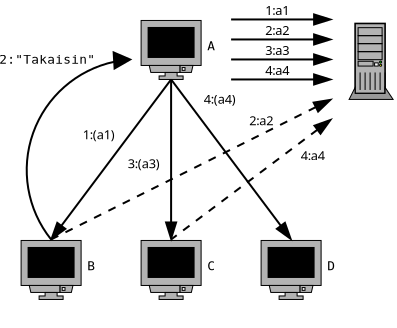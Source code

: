 <?xml version="1.0"?>
<dia:diagram xmlns:dia="http://www.lysator.liu.se/~alla/dia/">
  <dia:layer name="Background" visible="true">
    <dia:object type="Network - General Computer (Tower)" version="0" id="O0">
      <dia:attribute name="obj_pos">
        <dia:point val="62,6"/>
      </dia:attribute>
      <dia:attribute name="obj_bb">
        <dia:rectangle val="60.91,2.16;63.09,7.1"/>
      </dia:attribute>
      <dia:attribute name="elem_corner">
        <dia:point val="60.95,2.2"/>
      </dia:attribute>
      <dia:attribute name="elem_width">
        <dia:real val="2.1"/>
      </dia:attribute>
      <dia:attribute name="elem_height">
        <dia:real val="3.8"/>
      </dia:attribute>
      <dia:attribute name="magnify">
        <dia:real val="1"/>
      </dia:attribute>
      <dia:attribute name="text">
        <dia:composite type="text">
          <dia:attribute name="string">
            <dia:string>##</dia:string>
          </dia:attribute>
          <dia:attribute name="font">
            <dia:font name="Courier"/>
          </dia:attribute>
          <dia:attribute name="height">
            <dia:real val="1"/>
          </dia:attribute>
          <dia:attribute name="pos">
            <dia:point val="62,6.943"/>
          </dia:attribute>
          <dia:attribute name="color">
            <dia:color val="#000000"/>
          </dia:attribute>
          <dia:attribute name="alignment">
            <dia:enum val="1"/>
          </dia:attribute>
        </dia:composite>
      </dia:attribute>
    </dia:object>
    <dia:group>
      <dia:object type="Network - General Monitor (With Stand)" version="0" id="O1">
        <dia:attribute name="obj_pos">
          <dia:point val="52,5"/>
        </dia:attribute>
        <dia:attribute name="obj_bb">
          <dia:rectangle val="50.46,2.01;53.54,6.1"/>
        </dia:attribute>
        <dia:attribute name="elem_corner">
          <dia:point val="50.5,2.05"/>
        </dia:attribute>
        <dia:attribute name="elem_width">
          <dia:real val="3"/>
        </dia:attribute>
        <dia:attribute name="elem_height">
          <dia:real val="2.95"/>
        </dia:attribute>
        <dia:attribute name="magnify">
          <dia:real val="1"/>
        </dia:attribute>
        <dia:attribute name="text">
          <dia:composite type="text">
            <dia:attribute name="string">
              <dia:string>##</dia:string>
            </dia:attribute>
            <dia:attribute name="font">
              <dia:font name="Courier"/>
            </dia:attribute>
            <dia:attribute name="height">
              <dia:real val="1"/>
            </dia:attribute>
            <dia:attribute name="pos">
              <dia:point val="52,5.943"/>
            </dia:attribute>
            <dia:attribute name="color">
              <dia:color val="#000000"/>
            </dia:attribute>
            <dia:attribute name="alignment">
              <dia:enum val="1"/>
            </dia:attribute>
          </dia:composite>
        </dia:attribute>
      </dia:object>
      <dia:object type="Standard - Text" version="0" id="O2">
        <dia:attribute name="obj_pos">
          <dia:point val="54.001,3.535"/>
        </dia:attribute>
        <dia:attribute name="obj_bb">
          <dia:rectangle val="53.449,2.84;54.503,3.64"/>
        </dia:attribute>
        <dia:attribute name="text">
          <dia:composite type="text">
            <dia:attribute name="string">
              <dia:string>#A#</dia:string>
            </dia:attribute>
            <dia:attribute name="font">
              <dia:font name="Courier"/>
            </dia:attribute>
            <dia:attribute name="height">
              <dia:real val="0.8"/>
            </dia:attribute>
            <dia:attribute name="pos">
              <dia:point val="54.001,3.535"/>
            </dia:attribute>
            <dia:attribute name="color">
              <dia:color val="#000000"/>
            </dia:attribute>
            <dia:attribute name="alignment">
              <dia:enum val="1"/>
            </dia:attribute>
          </dia:composite>
        </dia:attribute>
      </dia:object>
    </dia:group>
    <dia:group>
      <dia:object type="Network - General Monitor (With Stand)" version="0" id="O3">
        <dia:attribute name="obj_pos">
          <dia:point val="52,16"/>
        </dia:attribute>
        <dia:attribute name="obj_bb">
          <dia:rectangle val="50.46,13.01;53.54,17.1"/>
        </dia:attribute>
        <dia:attribute name="elem_corner">
          <dia:point val="50.5,13.05"/>
        </dia:attribute>
        <dia:attribute name="elem_width">
          <dia:real val="3"/>
        </dia:attribute>
        <dia:attribute name="elem_height">
          <dia:real val="2.95"/>
        </dia:attribute>
        <dia:attribute name="magnify">
          <dia:real val="1"/>
        </dia:attribute>
        <dia:attribute name="text">
          <dia:composite type="text">
            <dia:attribute name="string">
              <dia:string>##</dia:string>
            </dia:attribute>
            <dia:attribute name="font">
              <dia:font name="Courier"/>
            </dia:attribute>
            <dia:attribute name="height">
              <dia:real val="1"/>
            </dia:attribute>
            <dia:attribute name="pos">
              <dia:point val="52,16.943"/>
            </dia:attribute>
            <dia:attribute name="color">
              <dia:color val="#000000"/>
            </dia:attribute>
            <dia:attribute name="alignment">
              <dia:enum val="1"/>
            </dia:attribute>
          </dia:composite>
        </dia:attribute>
      </dia:object>
      <dia:object type="Standard - Text" version="0" id="O4">
        <dia:attribute name="obj_pos">
          <dia:point val="54.001,14.535"/>
        </dia:attribute>
        <dia:attribute name="obj_bb">
          <dia:rectangle val="53.449,13.841;54.503,14.64"/>
        </dia:attribute>
        <dia:attribute name="text">
          <dia:composite type="text">
            <dia:attribute name="string">
              <dia:string>#C#</dia:string>
            </dia:attribute>
            <dia:attribute name="font">
              <dia:font name="Courier"/>
            </dia:attribute>
            <dia:attribute name="height">
              <dia:real val="0.8"/>
            </dia:attribute>
            <dia:attribute name="pos">
              <dia:point val="54.001,14.535"/>
            </dia:attribute>
            <dia:attribute name="color">
              <dia:color val="#000000"/>
            </dia:attribute>
            <dia:attribute name="alignment">
              <dia:enum val="1"/>
            </dia:attribute>
          </dia:composite>
        </dia:attribute>
      </dia:object>
    </dia:group>
    <dia:group>
      <dia:object type="Network - General Monitor (With Stand)" version="0" id="O5">
        <dia:attribute name="obj_pos">
          <dia:point val="58,16"/>
        </dia:attribute>
        <dia:attribute name="obj_bb">
          <dia:rectangle val="56.46,13.01;59.54,17.1"/>
        </dia:attribute>
        <dia:attribute name="elem_corner">
          <dia:point val="56.5,13.05"/>
        </dia:attribute>
        <dia:attribute name="elem_width">
          <dia:real val="3"/>
        </dia:attribute>
        <dia:attribute name="elem_height">
          <dia:real val="2.95"/>
        </dia:attribute>
        <dia:attribute name="magnify">
          <dia:real val="1"/>
        </dia:attribute>
        <dia:attribute name="text">
          <dia:composite type="text">
            <dia:attribute name="string">
              <dia:string>##</dia:string>
            </dia:attribute>
            <dia:attribute name="font">
              <dia:font name="Courier"/>
            </dia:attribute>
            <dia:attribute name="height">
              <dia:real val="1"/>
            </dia:attribute>
            <dia:attribute name="pos">
              <dia:point val="58,16.943"/>
            </dia:attribute>
            <dia:attribute name="color">
              <dia:color val="#000000"/>
            </dia:attribute>
            <dia:attribute name="alignment">
              <dia:enum val="1"/>
            </dia:attribute>
          </dia:composite>
        </dia:attribute>
      </dia:object>
      <dia:object type="Standard - Text" version="0" id="O6">
        <dia:attribute name="obj_pos">
          <dia:point val="60.001,14.535"/>
        </dia:attribute>
        <dia:attribute name="obj_bb">
          <dia:rectangle val="59.449,13.841;60.503,14.64"/>
        </dia:attribute>
        <dia:attribute name="text">
          <dia:composite type="text">
            <dia:attribute name="string">
              <dia:string>#D#</dia:string>
            </dia:attribute>
            <dia:attribute name="font">
              <dia:font name="Courier"/>
            </dia:attribute>
            <dia:attribute name="height">
              <dia:real val="0.8"/>
            </dia:attribute>
            <dia:attribute name="pos">
              <dia:point val="60.001,14.535"/>
            </dia:attribute>
            <dia:attribute name="color">
              <dia:color val="#000000"/>
            </dia:attribute>
            <dia:attribute name="alignment">
              <dia:enum val="1"/>
            </dia:attribute>
          </dia:composite>
        </dia:attribute>
      </dia:object>
    </dia:group>
    <dia:object type="UML - Message" version="0" id="O7">
      <dia:attribute name="obj_pos">
        <dia:point val="60,7"/>
      </dia:attribute>
      <dia:attribute name="obj_bb">
        <dia:rectangle val="51.76,6.96;60.338,13.32"/>
      </dia:attribute>
      <dia:attribute name="conn_endpoints">
        <dia:point val="60,7"/>
        <dia:point val="52,13"/>
      </dia:attribute>
      <dia:attribute name="text">
        <dia:string>#4:a4#</dia:string>
      </dia:attribute>
      <dia:attribute name="text_pos">
        <dia:point val="59.08,9.041"/>
      </dia:attribute>
      <dia:attribute name="type">
        <dia:int val="4"/>
      </dia:attribute>
    </dia:object>
    <dia:object type="UML - Message" version="0" id="O8">
      <dia:attribute name="obj_pos">
        <dia:point val="55,4"/>
      </dia:attribute>
      <dia:attribute name="obj_bb">
        <dia:rectangle val="54.95,3.083;60.05,4.4"/>
      </dia:attribute>
      <dia:attribute name="conn_endpoints">
        <dia:point val="55,4"/>
        <dia:point val="60,4"/>
      </dia:attribute>
      <dia:attribute name="text">
        <dia:string>#3:a3#</dia:string>
      </dia:attribute>
      <dia:attribute name="text_pos">
        <dia:point val="57.307,3.777"/>
      </dia:attribute>
      <dia:attribute name="type">
        <dia:int val="0"/>
      </dia:attribute>
    </dia:object>
    <dia:object type="UML - Message" version="0" id="O9">
      <dia:attribute name="obj_pos">
        <dia:point val="55,5"/>
      </dia:attribute>
      <dia:attribute name="obj_bb">
        <dia:rectangle val="54.95,4.083;60.05,5.4"/>
      </dia:attribute>
      <dia:attribute name="conn_endpoints">
        <dia:point val="55,5"/>
        <dia:point val="60,5"/>
      </dia:attribute>
      <dia:attribute name="text">
        <dia:string>#4:a4#</dia:string>
      </dia:attribute>
      <dia:attribute name="text_pos">
        <dia:point val="57.307,4.777"/>
      </dia:attribute>
      <dia:attribute name="type">
        <dia:int val="0"/>
      </dia:attribute>
    </dia:object>
    <dia:object type="UML - Message" version="0" id="O10">
      <dia:attribute name="obj_pos">
        <dia:point val="55,3"/>
      </dia:attribute>
      <dia:attribute name="obj_bb">
        <dia:rectangle val="54.95,2.083;60.05,3.4"/>
      </dia:attribute>
      <dia:attribute name="conn_endpoints">
        <dia:point val="55,3"/>
        <dia:point val="60,3"/>
      </dia:attribute>
      <dia:attribute name="text">
        <dia:string>#2:a2#</dia:string>
      </dia:attribute>
      <dia:attribute name="text_pos">
        <dia:point val="57.307,2.777"/>
      </dia:attribute>
      <dia:attribute name="type">
        <dia:int val="0"/>
      </dia:attribute>
    </dia:object>
    <dia:object type="UML - Message" version="0" id="O11">
      <dia:attribute name="obj_pos">
        <dia:point val="52,5"/>
      </dia:attribute>
      <dia:attribute name="obj_bb">
        <dia:rectangle val="48.868,4.95;52.4,13.05"/>
      </dia:attribute>
      <dia:attribute name="conn_endpoints">
        <dia:point val="52,5"/>
        <dia:point val="52,13"/>
      </dia:attribute>
      <dia:attribute name="text">
        <dia:string>#3:(a3)#</dia:string>
      </dia:attribute>
      <dia:attribute name="text_pos">
        <dia:point val="50.63,9.441"/>
      </dia:attribute>
      <dia:attribute name="type">
        <dia:int val="0"/>
      </dia:attribute>
      <dia:connections>
        <dia:connection handle="0" to="O1" connection="0"/>
      </dia:connections>
    </dia:object>
    <dia:object type="UML - Message" version="0" id="O12">
      <dia:attribute name="obj_pos">
        <dia:point val="52,5"/>
      </dia:attribute>
      <dia:attribute name="obj_bb">
        <dia:rectangle val="51.96,4.96;58.32,13.24"/>
      </dia:attribute>
      <dia:attribute name="conn_endpoints">
        <dia:point val="52,5"/>
        <dia:point val="58,13"/>
      </dia:attribute>
      <dia:attribute name="text">
        <dia:string>#4:(a4)#</dia:string>
      </dia:attribute>
      <dia:attribute name="text_pos">
        <dia:point val="54.43,6.216"/>
      </dia:attribute>
      <dia:attribute name="type">
        <dia:int val="0"/>
      </dia:attribute>
      <dia:connections>
        <dia:connection handle="0" to="O1" connection="0"/>
      </dia:connections>
    </dia:object>
    <dia:object type="UML - Message" version="0" id="O13">
      <dia:attribute name="obj_pos">
        <dia:point val="55,2"/>
      </dia:attribute>
      <dia:attribute name="obj_bb">
        <dia:rectangle val="54.95,1.083;60.05,2.4"/>
      </dia:attribute>
      <dia:attribute name="conn_endpoints">
        <dia:point val="55,2"/>
        <dia:point val="60,2"/>
      </dia:attribute>
      <dia:attribute name="text">
        <dia:string>#1:a1#</dia:string>
      </dia:attribute>
      <dia:attribute name="text_pos">
        <dia:point val="57.307,1.777"/>
      </dia:attribute>
      <dia:attribute name="type">
        <dia:int val="0"/>
      </dia:attribute>
    </dia:object>
    <dia:group>
      <dia:object type="Network - General Monitor (With Stand)" version="0" id="O14">
        <dia:attribute name="obj_pos">
          <dia:point val="46,16"/>
        </dia:attribute>
        <dia:attribute name="obj_bb">
          <dia:rectangle val="44.46,13.01;47.54,17.1"/>
        </dia:attribute>
        <dia:attribute name="elem_corner">
          <dia:point val="44.5,13.05"/>
        </dia:attribute>
        <dia:attribute name="elem_width">
          <dia:real val="3"/>
        </dia:attribute>
        <dia:attribute name="elem_height">
          <dia:real val="2.95"/>
        </dia:attribute>
        <dia:attribute name="magnify">
          <dia:real val="1"/>
        </dia:attribute>
        <dia:attribute name="text">
          <dia:composite type="text">
            <dia:attribute name="string">
              <dia:string>##</dia:string>
            </dia:attribute>
            <dia:attribute name="font">
              <dia:font name="Courier"/>
            </dia:attribute>
            <dia:attribute name="height">
              <dia:real val="1"/>
            </dia:attribute>
            <dia:attribute name="pos">
              <dia:point val="46,16.943"/>
            </dia:attribute>
            <dia:attribute name="color">
              <dia:color val="#000000"/>
            </dia:attribute>
            <dia:attribute name="alignment">
              <dia:enum val="1"/>
            </dia:attribute>
          </dia:composite>
        </dia:attribute>
      </dia:object>
      <dia:object type="Standard - Text" version="0" id="O15">
        <dia:attribute name="obj_pos">
          <dia:point val="48.001,14.535"/>
        </dia:attribute>
        <dia:attribute name="obj_bb">
          <dia:rectangle val="47.449,13.841;48.503,14.64"/>
        </dia:attribute>
        <dia:attribute name="text">
          <dia:composite type="text">
            <dia:attribute name="string">
              <dia:string>#B#</dia:string>
            </dia:attribute>
            <dia:attribute name="font">
              <dia:font name="Courier"/>
            </dia:attribute>
            <dia:attribute name="height">
              <dia:real val="0.8"/>
            </dia:attribute>
            <dia:attribute name="pos">
              <dia:point val="48.001,14.535"/>
            </dia:attribute>
            <dia:attribute name="color">
              <dia:color val="#000000"/>
            </dia:attribute>
            <dia:attribute name="alignment">
              <dia:enum val="1"/>
            </dia:attribute>
          </dia:composite>
        </dia:attribute>
      </dia:object>
    </dia:group>
    <dia:object type="UML - Message" version="0" id="O16">
      <dia:attribute name="obj_pos">
        <dia:point val="52,5"/>
      </dia:attribute>
      <dia:attribute name="obj_bb">
        <dia:rectangle val="45.68,4.96;52.04,13.24"/>
      </dia:attribute>
      <dia:attribute name="conn_endpoints">
        <dia:point val="52,5"/>
        <dia:point val="46,13"/>
      </dia:attribute>
      <dia:attribute name="text">
        <dia:string>#1:(a1)#</dia:string>
      </dia:attribute>
      <dia:attribute name="text_pos">
        <dia:point val="48.38,7.991"/>
      </dia:attribute>
      <dia:attribute name="type">
        <dia:int val="0"/>
      </dia:attribute>
      <dia:connections>
        <dia:connection handle="0" to="O1" connection="0"/>
      </dia:connections>
    </dia:object>
    <dia:object type="Standard - Arc" version="0" id="O17">
      <dia:attribute name="obj_pos">
        <dia:point val="46,13"/>
      </dia:attribute>
      <dia:attribute name="obj_bb">
        <dia:rectangle val="44.731,3.675;50.731,13.046"/>
      </dia:attribute>
      <dia:attribute name="conn_endpoints">
        <dia:point val="46,13"/>
        <dia:point val="50,4"/>
      </dia:attribute>
      <dia:attribute name="curve_distance">
        <dia:real val="-3"/>
      </dia:attribute>
      <dia:attribute name="end_arrow">
        <dia:enum val="3"/>
      </dia:attribute>
      <dia:attribute name="end_arrow_length">
        <dia:real val="0.8"/>
      </dia:attribute>
      <dia:attribute name="end_arrow_width">
        <dia:real val="0.8"/>
      </dia:attribute>
    </dia:object>
    <dia:object type="Standard - Text" version="0" id="O18">
      <dia:attribute name="obj_pos">
        <dia:point val="45.805,4.216"/>
      </dia:attribute>
      <dia:attribute name="obj_bb">
        <dia:rectangle val="42.531,3.521;49.079,4.321"/>
      </dia:attribute>
      <dia:attribute name="text">
        <dia:composite type="text">
          <dia:attribute name="string">
            <dia:string>#2:&quot;Takaisin&quot;#</dia:string>
          </dia:attribute>
          <dia:attribute name="font">
            <dia:font name="Courier"/>
          </dia:attribute>
          <dia:attribute name="height">
            <dia:real val="0.8"/>
          </dia:attribute>
          <dia:attribute name="pos">
            <dia:point val="45.805,4.216"/>
          </dia:attribute>
          <dia:attribute name="color">
            <dia:color val="#000000"/>
          </dia:attribute>
          <dia:attribute name="alignment">
            <dia:enum val="1"/>
          </dia:attribute>
        </dia:composite>
      </dia:attribute>
    </dia:object>
    <dia:object type="UML - Message" version="0" id="O19">
      <dia:attribute name="obj_pos">
        <dia:point val="60,6"/>
      </dia:attribute>
      <dia:attribute name="obj_bb">
        <dia:rectangle val="45.821,5.955;60.045,13.358"/>
      </dia:attribute>
      <dia:attribute name="conn_endpoints">
        <dia:point val="60,6"/>
        <dia:point val="46,13"/>
      </dia:attribute>
      <dia:attribute name="text">
        <dia:string>#2:a2#</dia:string>
      </dia:attribute>
      <dia:attribute name="text_pos">
        <dia:point val="56.505,7.291"/>
      </dia:attribute>
      <dia:attribute name="type">
        <dia:int val="4"/>
      </dia:attribute>
    </dia:object>
  </dia:layer>
</dia:diagram>
